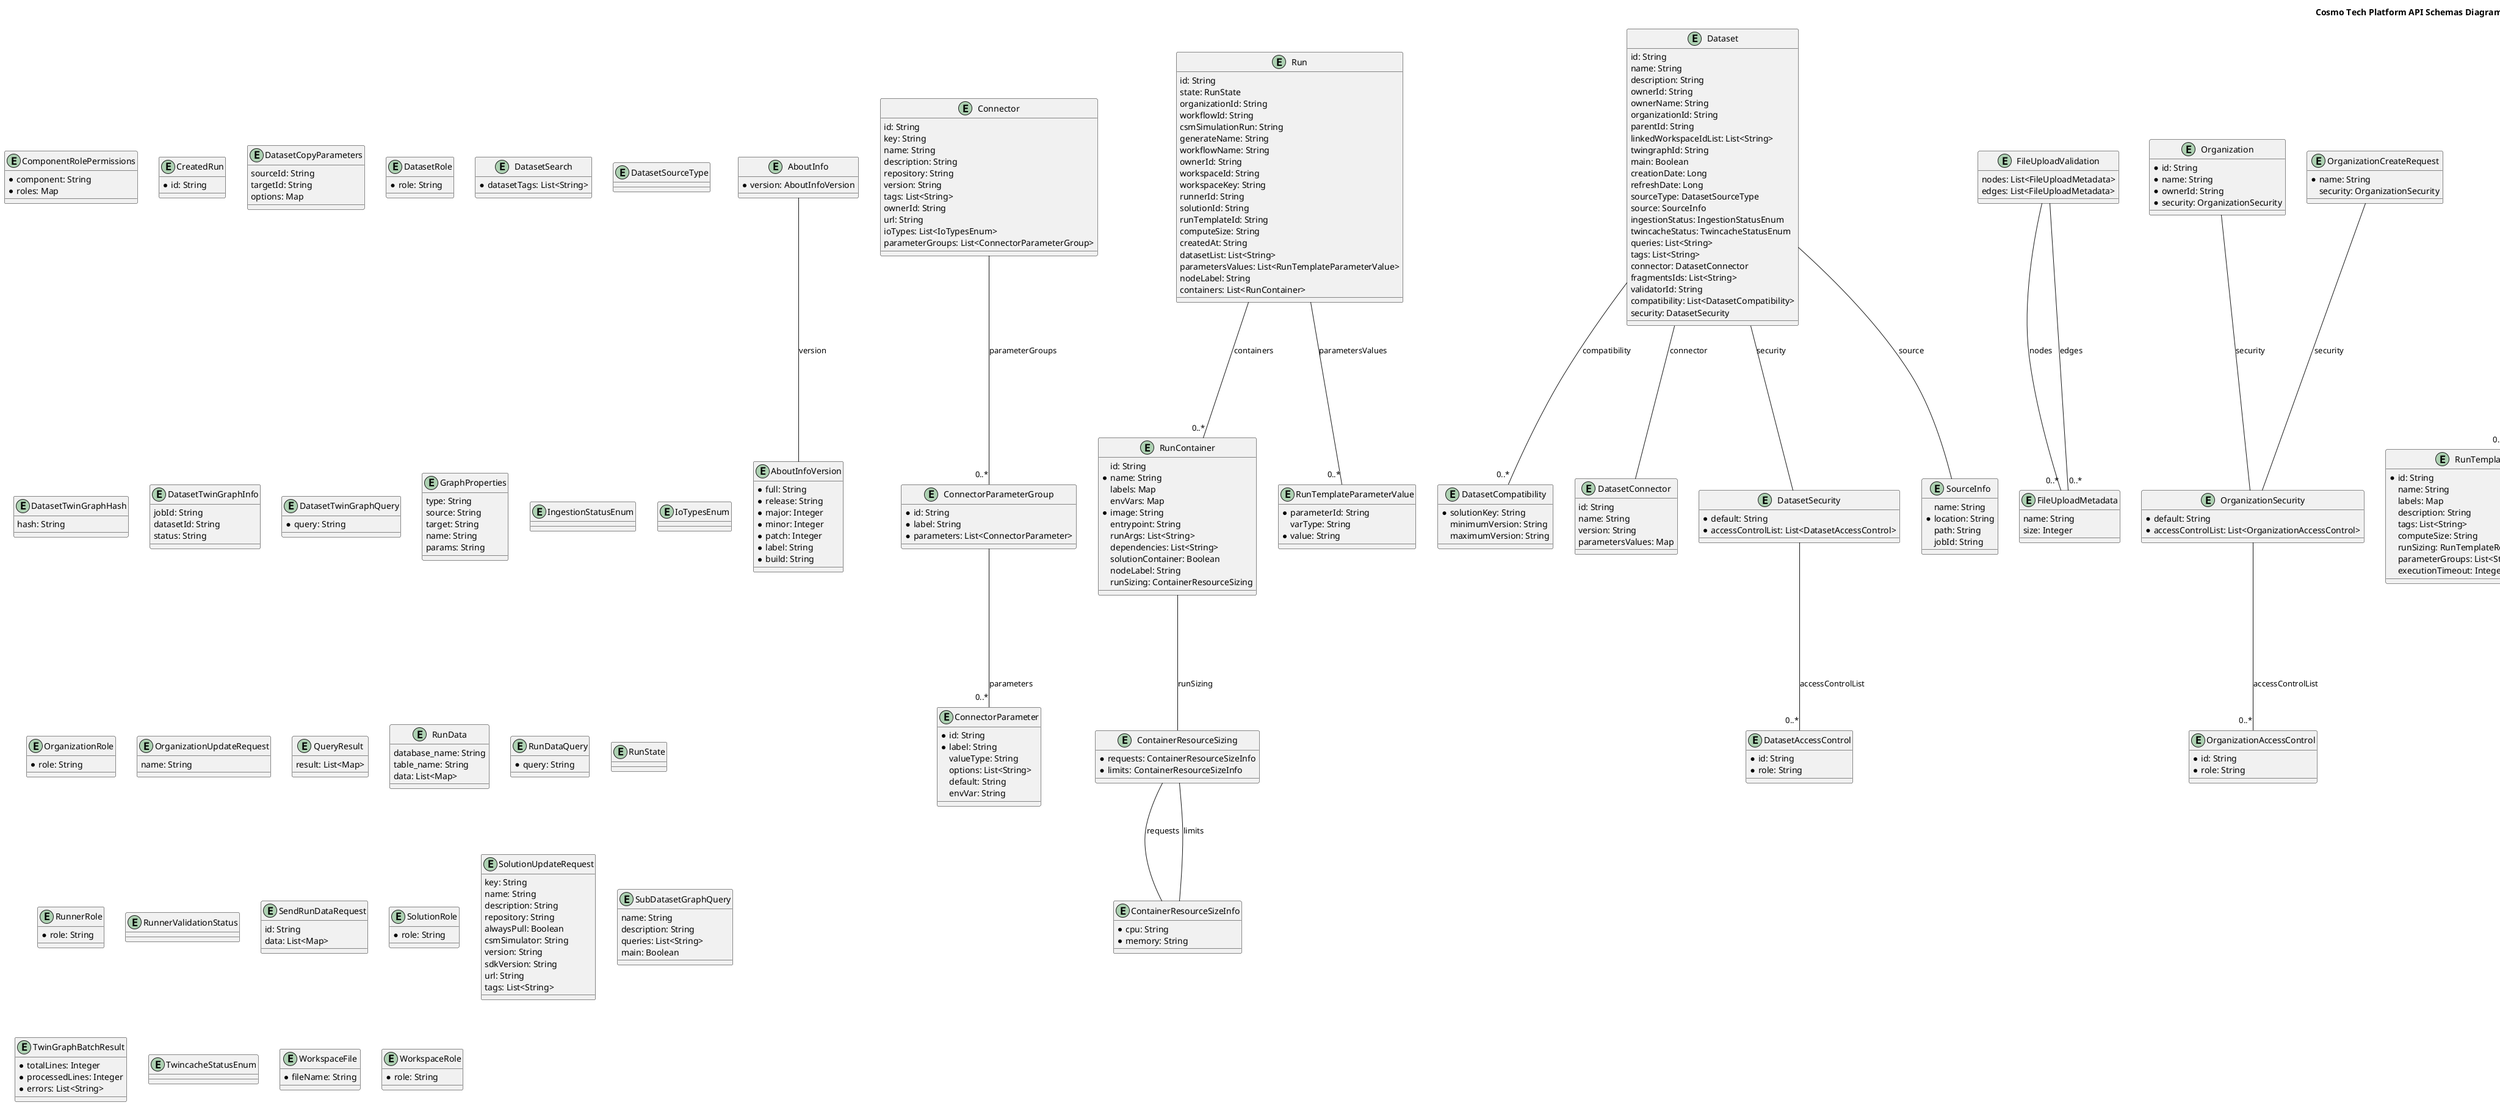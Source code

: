 @startuml

title Cosmo Tech Platform API Schemas Diagram

entity AboutInfo {
    * version: AboutInfoVersion
}

entity AboutInfoVersion {
    * full: String
    * release: String
    * major: Integer
    * minor: Integer
    * patch: Integer
    * label: String
    * build: String
}

entity ComponentRolePermissions {
    * component: String
    * roles: Map
}

entity Connector {
    id: String
    key: String
    name: String
    description: String
    repository: String
    version: String
    tags: List<String>
    ownerId: String
    url: String
    ioTypes: List<IoTypesEnum>
    parameterGroups: List<ConnectorParameterGroup>
}

entity ConnectorParameter {
    * id: String
    * label: String
    valueType: String
    options: List<String>
    default: String
    envVar: String
}

entity ConnectorParameterGroup {
    * id: String
    * label: String
    * parameters: List<ConnectorParameter>
}

entity ContainerResourceSizeInfo {
    * cpu: String
    * memory: String
}

entity ContainerResourceSizing {
    * requests: ContainerResourceSizeInfo
    * limits: ContainerResourceSizeInfo
}

entity CreatedRun {
    * id: String
}

entity Dataset {
    id: String
    name: String
    description: String
    ownerId: String
    ownerName: String
    organizationId: String
    parentId: String
    linkedWorkspaceIdList: List<String>
    twingraphId: String
    main: Boolean
    creationDate: Long
    refreshDate: Long
    sourceType: DatasetSourceType
    source: SourceInfo
    ingestionStatus: IngestionStatusEnum
    twincacheStatus: TwincacheStatusEnum
    queries: List<String>
    tags: List<String>
    connector: DatasetConnector
    fragmentsIds: List<String>
    validatorId: String
    compatibility: List<DatasetCompatibility>
    security: DatasetSecurity
}

entity DatasetAccessControl {
    * id: String
    * role: String
}

entity DatasetCompatibility {
    * solutionKey: String
    minimumVersion: String
    maximumVersion: String
}

entity DatasetConnector {
    id: String
    name: String
    version: String
    parametersValues: Map
}

entity DatasetCopyParameters {
    sourceId: String
    targetId: String
    options: Map
}

entity DatasetRole {
    * role: String
}

entity DatasetSearch {
    * datasetTags: List<String>
}

entity DatasetSecurity {
    * default: String
    * accessControlList: List<DatasetAccessControl>
}

entity DatasetSourceType {
}

entity DatasetTwinGraphHash {
    hash: String
}

entity DatasetTwinGraphInfo {
    jobId: String
    datasetId: String
    status: String
}

entity DatasetTwinGraphQuery {
    * query: String
}

entity FileUploadMetadata {
    name: String
    size: Integer
}

entity FileUploadValidation {
    nodes: List<FileUploadMetadata>
    edges: List<FileUploadMetadata>
}

entity GraphProperties {
    type: String
    source: String
    target: String
    name: String
    params: String
}

entity IngestionStatusEnum {
}

entity IoTypesEnum {
}

entity Organization {
    * id: String
    * name: String
    * ownerId: String
    * security: OrganizationSecurity
}

entity OrganizationAccessControl {
    * id: String
    * role: String
}

entity OrganizationCreateRequest {
    * name: String
    security: OrganizationSecurity
}

entity OrganizationRole {
    * role: String
}

entity OrganizationSecurity {
    * default: String
    * accessControlList: List<OrganizationAccessControl>
}

entity OrganizationUpdateRequest {
    name: String
}

entity QueryResult {
    result: List<Map>
}

entity ResourceSizeInfo {
    * cpu: String
    * memory: String
}

entity Run {
    id: String
    state: RunState
    organizationId: String
    workflowId: String
    csmSimulationRun: String
    generateName: String
    workflowName: String
    ownerId: String
    workspaceId: String
    workspaceKey: String
    runnerId: String
    solutionId: String
    runTemplateId: String
    computeSize: String
    createdAt: String
    datasetList: List<String>
    parametersValues: List<RunTemplateParameterValue>
    nodeLabel: String
    containers: List<RunContainer>
}

entity RunContainer {
    id: String
    * name: String
    labels: Map
    envVars: Map
    * image: String
    entrypoint: String
    runArgs: List<String>
    dependencies: List<String>
    solutionContainer: Boolean
    nodeLabel: String
    runSizing: ContainerResourceSizing
}

entity RunData {
    database_name: String
    table_name: String
    data: List<Map>
}

entity RunDataQuery {
    * query: String
}

entity RunLogs {
    * runId: String
    * logs: List<RunLogsEntry>
}

entity RunLogsEntry {
    * line: String
}

entity RunResourceRequested {
    cpu: Long
    memory: Long
}

entity RunState {
}

entity RunStatus {
    id: String
    organizationId: String
    workspaceId: String
    runnerId: String
    workflowId: String
    workflowName: String
    startTime: String
    endTime: String
    phase: String
    progress: String
    message: String
    estimatedDuration: Integer
    nodes: List<RunStatusNode>
    state: RunState
}

entity RunStatusNode {
    id: String
    name: String
    containerName: String
    outboundNodes: List<String>
    resourcesDuration: RunResourceRequested
    estimatedDuration: Integer
    hostNodeName: String
    message: String
    phase: String
    progress: String
    startTime: String
    endTime: String
}

entity RunTemplate {
    * id: String
    name: String
    labels: Map
    description: String
    tags: List<String>
    computeSize: String
    runSizing: RunTemplateResourceSizing
    parameterGroups: List<String>
    executionTimeout: Integer
}

entity RunTemplateParameter {
    * id: String
    labels: Map
    varType: String
    defaultValue: String
    minValue: String
    maxValue: String
    regexValidation: String
    options: Map
}

entity RunTemplateParameterGroup {
    * id: String
    labels: Map
    isTable: Boolean
    options: Map
    parentId: String
    parameters: List<String>
}

entity RunTemplateParameterValue {
    * parameterId: String
    varType: String
    * value: String
}

entity RunTemplateResourceSizing {
    * requests: ResourceSizeInfo
    * limits: ResourceSizeInfo
}

entity Runner {
    * id: String
    * name: String
    description: String
    tags: List<String>
    parentId: String
    * ownerId: String
    rootId: String
    * solutionId: String
    * runTemplateId: String
    * organizationId: String
    * workspaceId: String
    * creationDate: Long
    * lastUpdate: Long
    * ownerName: String
    solutionName: String
    runTemplateName: String
    * datasetList: List<String>
    runSizing: RunnerResourceSizing
    * parametersValues: List<RunnerRunTemplateParameterValue>
    lastRunId: String
    * validationStatus: RunnerValidationStatus
    * security: RunnerSecurity
}

entity RunnerAccessControl {
    * id: String
    * role: String
}

entity RunnerCreateRequest {
    * name: String
    description: String
    tags: List<String>
    * solutionId: String
    parentId: String
    * runTemplateId: String
    datasetList: List<String>
    runSizing: RunnerResourceSizing
    parametersValues: List<RunnerRunTemplateParameterValue>
    * ownerName: String
    solutionName: String
    runTemplateName: String
    security: RunnerSecurity
}

entity RunnerResourceSizing {
    * requests: ResourceSizeInfo
    * limits: ResourceSizeInfo
}

entity RunnerRole {
    * role: String
}

entity RunnerRunTemplateParameterValue {
    * parameterId: String
    varType: String
    * value: String
    isInherited: Boolean
}

entity RunnerSecurity {
    * default: String
    * accessControlList: List<RunnerAccessControl>
}

entity RunnerUpdateRequest {
    name: String
    description: String
    tags: List<String>
    runTemplateId: String
    datasetList: List<String>
    runSizing: RunnerResourceSizing
    parametersValues: List<RunnerRunTemplateParameterValue>
    ownerName: String
    solutionName: String
    runTemplateName: String
}

entity RunnerValidationStatus {
}

entity SendRunDataRequest {
    id: String
    data: List<Map>
}

entity Solution {
    * id: String
    * organizationId: String
    * key: String
    * name: String
    description: String
    * repository: String
    alwaysPull: Boolean
    * csmSimulator: String
    * version: String
    * ownerId: String
    sdkVersion: String
    url: String
    tags: List<String>
    * parameters: List<RunTemplateParameter>
    * parameterGroups: List<RunTemplateParameterGroup>
    * runTemplates: List<RunTemplate>
    * security: SolutionSecurity
}

entity SolutionAccessControl {
    * id: String
    * role: String
}

entity SolutionCreateRequest {
    * key: String
    * name: String
    description: String
    * repository: String
    * version: String
    alwaysPull: Boolean
    * csmSimulator: String
    tags: List<String>
    parameters: List<RunTemplateParameter>
    parameterGroups: List<RunTemplateParameterGroup>
    runTemplates: List<RunTemplate>
    sdkVersion: String
    url: String
    security: SolutionSecurity
}

entity SolutionRole {
    * role: String
}

entity SolutionSecurity {
    * default: String
    * accessControlList: List<SolutionAccessControl>
}

entity SolutionUpdateRequest {
    key: String
    name: String
    description: String
    repository: String
    alwaysPull: Boolean
    csmSimulator: String
    version: String
    sdkVersion: String
    url: String
    tags: List<String>
}

entity SourceInfo {
    name: String
    * location: String
    path: String
    jobId: String
}

entity SubDatasetGraphQuery {
    name: String
    description: String
    queries: List<String>
    main: Boolean
}

entity TwinGraphBatchResult {
    * totalLines: Integer
    * processedLines: Integer
    * errors: List<String>
}

entity TwincacheStatusEnum {
}

entity Workspace {
    * id: String
    * organizationId: String
    * key: String
    * name: String
    description: String
    linkedDatasetIdList: List<String>
    version: String
    tags: List<String>
    * ownerId: String
    * solution: WorkspaceSolution
    webApp: WorkspaceWebApp
    datasetCopy: Boolean
    * security: WorkspaceSecurity
}

entity WorkspaceAccessControl {
    * id: String
    * role: String
}

entity WorkspaceCreateRequest {
    * key: String
    * name: String
    description: String
    version: String
    tags: List<String>
    * solution: WorkspaceSolution
    webApp: WorkspaceWebApp
    datasetCopy: Boolean
    security: WorkspaceSecurity
}

entity WorkspaceFile {
    * fileName: String
}

entity WorkspaceRole {
    * role: String
}

entity WorkspaceSecurity {
    * default: String
    * accessControlList: List<WorkspaceAccessControl>
}

entity WorkspaceSolution {
    * solutionId: String
    runTemplateFilter: List<String>
    defaultRunTemplateDataset: Map
}

entity WorkspaceUpdateRequest {
    key: String
    name: String
    description: String
    tags: List<String>
    solution: WorkspaceSolution
    webApp: WorkspaceWebApp
    datasetCopy: Boolean
}

entity WorkspaceWebApp {
    * url: String
    iframes: Map
    options: Map
}


RunnerUpdateRequest -- RunnerResourceSizing : runSizing
RunnerUpdateRequest -- "0..*" RunnerRunTemplateParameterValue : parametersValues
RunTemplateResourceSizing -- ResourceSizeInfo : requests
RunTemplateResourceSizing -- ResourceSizeInfo : limits
RunnerCreateRequest -- RunnerResourceSizing : runSizing
RunnerCreateRequest -- "0..*" RunnerRunTemplateParameterValue : parametersValues
RunnerCreateRequest -- RunnerSecurity : security
DatasetSecurity -- "0..*" DatasetAccessControl : accessControlList
ContainerResourceSizing -- ContainerResourceSizeInfo : requests
ContainerResourceSizing -- ContainerResourceSizeInfo : limits
SolutionSecurity -- "0..*" SolutionAccessControl : accessControlList
RunLogs -- "0..*" RunLogsEntry : logs
WorkspaceSecurity -- "0..*" WorkspaceAccessControl : accessControlList
WorkspaceCreateRequest -- WorkspaceSolution : solution
WorkspaceCreateRequest -- WorkspaceWebApp : webApp
WorkspaceCreateRequest -- WorkspaceSecurity : security
AboutInfo -- AboutInfoVersion : version
ConnectorParameterGroup -- "0..*" ConnectorParameter : parameters
RunContainer -- ContainerResourceSizing : runSizing
SolutionCreateRequest -- "0..*" RunTemplateParameter : parameters
SolutionCreateRequest -- "0..*" RunTemplateParameterGroup : parameterGroups
SolutionCreateRequest -- "0..*" RunTemplate : runTemplates
SolutionCreateRequest -- SolutionSecurity : security
OrganizationCreateRequest -- OrganizationSecurity : security
Connector -- "0..*" ConnectorParameterGroup : parameterGroups
Runner -- RunnerResourceSizing : runSizing
Runner -- "0..*" RunnerRunTemplateParameterValue : parametersValues
Runner -- RunnerSecurity : security
Organization -- OrganizationSecurity : security
RunStatus -- "0..*" RunStatusNode : nodes
FileUploadValidation -- "0..*" FileUploadMetadata : nodes
FileUploadValidation -- "0..*" FileUploadMetadata : edges
RunTemplate -- RunTemplateResourceSizing : runSizing
RunnerSecurity -- "0..*" RunnerAccessControl : accessControlList
RunStatusNode -- RunResourceRequested : resourcesDuration
WorkspaceUpdateRequest -- WorkspaceSolution : solution
WorkspaceUpdateRequest -- WorkspaceWebApp : webApp
Solution -- "0..*" RunTemplateParameter : parameters
Solution -- "0..*" RunTemplateParameterGroup : parameterGroups
Solution -- "0..*" RunTemplate : runTemplates
Solution -- SolutionSecurity : security
Dataset -- SourceInfo : source
Dataset -- DatasetConnector : connector
Dataset -- "0..*" DatasetCompatibility : compatibility
Dataset -- DatasetSecurity : security
Run -- "0..*" RunTemplateParameterValue : parametersValues
Run -- "0..*" RunContainer : containers
OrganizationSecurity -- "0..*" OrganizationAccessControl : accessControlList
RunnerResourceSizing -- ResourceSizeInfo : requests
RunnerResourceSizing -- ResourceSizeInfo : limits
Workspace -- WorkspaceSolution : solution
Workspace -- WorkspaceWebApp : webApp
Workspace -- WorkspaceSecurity : security

@enduml